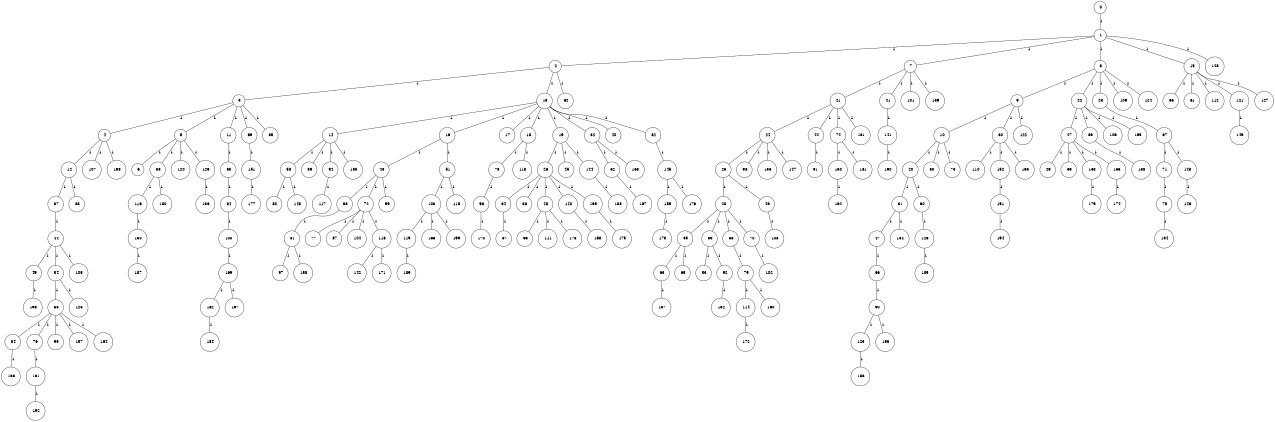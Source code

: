 graph G {
size="8.5,11;"
ratio = "expand;"
fixedsize="true;"
overlap="scale;"
node[shape=circle,width=.12,hight=.12,fontsize=12]
edge[fontsize=12]

0[label=" 0" color=black, pos="2.6597303,0.56934702!"];
1[label=" 1" color=black, pos="2.0654699,0.50088677!"];
2[label=" 2" color=black, pos="0.34229047,2.9841739!"];
3[label=" 3" color=black, pos="2.1318022,2.2778835!"];
4[label=" 4" color=black, pos="0.75801669,0.89549208!"];
5[label=" 5" color=black, pos="1.1717541,2.7240384!"];
6[label=" 6" color=black, pos="0.57388525,0.79838576!"];
7[label=" 7" color=black, pos="2.7876019,1.3711161!"];
8[label=" 8" color=black, pos="2.6880239,1.3861461!"];
9[label=" 9" color=black, pos="0.83410696,0.012990919!"];
10[label=" 10" color=black, pos="2.1280128,0.76222662!"];
11[label=" 11" color=black, pos="2.834024,1.479067!"];
12[label=" 12" color=black, pos="1.000058,0.99880373!"];
13[label=" 13" color=black, pos="2.3120472,0.81199631!"];
14[label=" 14" color=black, pos="1.4062691,2.7425337!"];
15[label=" 15" color=black, pos="1.0902406,2.6412031!"];
16[label=" 16" color=black, pos="0.054112894,1.5317582!"];
17[label=" 17" color=black, pos="2.9143822,2.0646173!"];
18[label=" 18" color=black, pos="1.541914,2.30221!"];
19[label=" 19" color=black, pos="2.8669541,0.96797871!"];
20[label=" 20" color=black, pos="0.15583598,1.0388242!"];
21[label=" 21" color=black, pos="0.68962453,2.3538156!"];
22[label=" 22" color=black, pos="0.46120262,0.28976464!"];
23[label=" 23" color=black, pos="1.2099991,2.3297076!"];
24[label=" 24" color=black, pos="0.95831704,0.15233186!"];
25[label=" 25" color=black, pos="0.40621503,2.9150941!"];
26[label=" 26" color=black, pos="0.043793031,2.324067!"];
27[label=" 27" color=black, pos="1.998581,2.7777592!"];
28[label=" 28" color=black, pos="1.2588281,0.62230018!"];
29[label=" 29" color=black, pos="1.667404,0.044346317!"];
30[label=" 30" color=black, pos="1.0724651,0.68004977!"];
31[label=" 31" color=black, pos="0.26507874,0.54657621!"];
32[label=" 32" color=black, pos="1.8712233,1.096095!"];
33[label=" 33" color=black, pos="1.9158572,1.2255673!"];
34[label=" 34" color=black, pos="0.2284932,0.87039732!"];
35[label=" 35" color=black, pos="0.84168003,0.38149125!"];
36[label=" 36" color=black, pos="1.4647399,0.048960845!"];
37[label=" 37" color=black, pos="2.9799072,2.2607504!"];
38[label=" 38" color=black, pos="2.4274181,1.3348365!"];
39[label=" 39" color=black, pos="2.9505576,0.91589264!"];
40[label=" 40" color=black, pos="0.58032078,0.099219247!"];
41[label=" 41" color=black, pos="0.023176706,0.45582821!"];
42[label=" 42" color=black, pos="2.8744209,0.47874415!"];
43[label=" 43" color=black, pos="0.97438202,2.8166091!"];
44[label=" 44" color=black, pos="2.8640268,2.5712658!"];
45[label=" 45" color=black, pos="1.9588771,2.8963063!"];
46[label=" 46" color=black, pos="2.7728164,1.0787921!"];
47[label=" 47" color=black, pos="2.1125555,0.5451549!"];
48[label=" 48" color=black, pos="1.0066723,2.1890543!"];
49[label=" 49" color=black, pos="1.9691607,2.281519!"];
50[label=" 50" color=black, pos="0.97110803,0.55968256!"];
51[label=" 51" color=black, pos="2.6204985,0.38461196!"];
52[label=" 52" color=black, pos="0.24186162,1.3284594!"];
53[label=" 53" color=black, pos="0.78789391,1.587034!"];
54[label=" 54" color=black, pos="2.4559085,1.2840843!"];
55[label=" 55" color=black, pos="2.6605108,0.26134036!"];
56[label=" 56" color=black, pos="0.4736133,0.6970322!"];
57[label=" 57" color=black, pos="2.0952772,0.28635565!"];
58[label=" 58" color=black, pos="2.7388143,2.0118752!"];
59[label=" 59" color=black, pos="2.2223299,2.8438381!"];
60[label=" 60" color=black, pos="1.3523649,1.6649302!"];
61[label=" 61" color=black, pos="2.3970631,0.70096909!"];
62[label=" 62" color=black, pos="0.91779026,0.42143566!"];
63[label=" 63" color=black, pos="1.8142925,0.24548421!"];
64[label=" 64" color=black, pos="1.1331707,2.7306798!"];
65[label=" 65" color=black, pos="2.9210676,2.294833!"];
66[label=" 66" color=black, pos="1.8630737,2.0191946!"];
67[label=" 67" color=black, pos="1.7031954,1.5495951!"];
68[label=" 68" color=black, pos="2.0353301,1.1958192!"];
69[label=" 69" color=black, pos="2.4664895,2.2853648!"];
70[label=" 70" color=black, pos="1.8818416,1.9625808!"];
71[label=" 71" color=black, pos="1.3895765,0.98403993!"];
72[label=" 72" color=black, pos="0.15058142,2.751195!"];
73[label=" 73" color=black, pos="2.7317553,2.7315308!"];
74[label=" 74" color=black, pos="0.35273628,1.6802325!"];
75[label=" 75" color=black, pos="0.6137581,0.11149204!"];
76[label=" 76" color=black, pos="2.4443529,1.0814814!"];
77[label=" 77" color=black, pos="2.2040994,0.29512211!"];
78[label=" 78" color=black, pos="1.0736468,2.7820752!"];
79[label=" 79" color=black, pos="1.4657679,0.98597054!"];
80[label=" 80" color=black, pos="2.4808348,0.68799833!"];
81[label=" 81" color=black, pos="2.7831936,0.80741906!"];
82[label=" 82" color=black, pos="1.1702546,1.1918616!"];
83[label=" 83" color=black, pos="2.7174792,1.4331009!"];
84[label=" 84" color=black, pos="2.6106648,1.0726745!"];
85[label=" 85" color=black, pos="2.8814286,1.9007053!"];
86[label=" 86" color=black, pos="1.6254995,2.4182988!"];
87[label=" 87" color=black, pos="2.4488956,0.70761673!"];
88[label=" 88" color=black, pos="0.14143489,1.1423205!"];
89[label=" 89" color=black, pos="0.81514423,1.0605584!"];
90[label=" 90" color=black, pos="2.4373912,1.7694115!"];
91[label=" 91" color=black, pos="0.55577367,0.31670246!"];
92[label=" 92" color=black, pos="1.7170947,0.98120281!"];
93[label=" 93" color=black, pos="1.7571735,2.5535988!"];
94[label=" 94" color=black, pos="0.56468861,2.4739404!"];
95[label=" 95" color=black, pos="2.3761669,0.94331457!"];
96[label=" 96" color=black, pos="2.5771722,0.44223026!"];
97[label=" 97" color=black, pos="2.0353746,0.37771519!"];
98[label=" 98" color=black, pos="0.75520869,0.62763619!"];
99[label=" 99" color=black, pos="2.349639,2.4774209!"];
100[label=" 100" color=black, pos="0.33371556,2.6652571!"];
101[label=" 101" color=black, pos="2.3405318,0.473562!"];
102[label=" 102" color=black, pos="0.19075342,1.9188046!"];
103[label=" 103" color=black, pos="0.12905943,0.084522031!"];
104[label=" 104" color=black, pos="1.9477542,1.098548!"];
105[label=" 105" color=black, pos="1.029541,0.45589471!"];
106[label=" 106" color=black, pos="2.6233898,2.095732!"];
107[label=" 107" color=black, pos="0.02786954,0.039762635!"];
108[label=" 108" color=black, pos="1.0317766,1.4524741!"];
109[label=" 109" color=black, pos="2.9238756,2.2775288!"];
110[label=" 110" color=black, pos="2.8735385,2.6815493!"];
111[label=" 111" color=black, pos="2.0584526,2.7088295!"];
112[label=" 112" color=black, pos="0.29282362,0.98933573!"];
113[label=" 113" color=black, pos="0.28364065,1.1071142!"];
114[label=" 114" color=black, pos="1.5287613,2.8800594!"];
115[label=" 115" color=black, pos="1.7759991,2.918216!"];
116[label=" 116" color=black, pos="1.6248417,2.1800841!"];
117[label=" 117" color=black, pos="0.29672626,2.6633463!"];
118[label=" 118" color=black, pos="2.6539464,1.1728627!"];
119[label=" 119" color=black, pos="0.11096698,0.71860584!"];
120[label=" 120" color=black, pos="1.6890697,1.7261552!"];
121[label=" 121" color=black, pos="0.15317201,2.8797408!"];
122[label=" 122" color=black, pos="0.036115659,0.23856423!"];
123[label=" 123" color=black, pos="1.6796222,0.61989052!"];
124[label=" 124" color=black, pos="2.5274703,0.85318121!"];
125[label=" 125" color=black, pos="1.2575876,0.99446134!"];
126[label=" 126" color=black, pos="2.8614232,2.623933!"];
127[label=" 127" color=black, pos="0.049016217,2.3761808!"];
128[label=" 128" color=black, pos="0.050480421,2.7107962!"];
129[label=" 129" color=black, pos="0.93560537,2.8855858!"];
130[label=" 130" color=black, pos="2.3503372,1.7838358!"];
131[label=" 131" color=black, pos="1.2809302,2.3344233!"];
132[label=" 132" color=black, pos="2.203701,2.6325971!"];
133[label=" 133" color=black, pos="1.704132,2.3728226!"];
134[label=" 134" color=black, pos="0.7943825,0.5379454!"];
135[label=" 135" color=black, pos="1.3392945,1.5814846!"];
136[label=" 136" color=black, pos="1.0164621,2.5934273!"];
137[label=" 137" color=black, pos="2.8828179,1.9237885!"];
138[label=" 138" color=black, pos="0.60316312,2.2631145!"];
139[label=" 139" color=black, pos="1.1113507,1.6924939!"];
140[label=" 140" color=black, pos="1.7851422,0.77634029!"];
141[label=" 141" color=black, pos="1.9521495,0.054829416!"];
142[label=" 142" color=black, pos="0.14591852,1.5899307!"];
143[label=" 143" color=black, pos="1.506901,1.8749879!"];
144[label=" 144" color=black, pos="0.46369617,1.4754306!"];
145[label=" 145" color=black, pos="1.9474283,2.5796692!"];
146[label=" 146" color=black, pos="2.1068435,2.4346848!"];
147[label=" 147" color=black, pos="1.4403213,0.53324592!"];
148[label=" 148" color=black, pos="1.4522697,0.71473771!"];
149[label=" 149" color=black, pos="1.4587491,2.1509512!"];
150[label=" 150" color=black, pos="0.36234194,2.0898806!"];
151[label=" 151" color=black, pos="0.91229719,1.392606!"];
152[label=" 152" color=black, pos="0.43328369,1.7225074!"];
153[label=" 153" color=black, pos="0.26725581,2.9313034!"];
154[label=" 154" color=black, pos="2.1449602,2.5922935!"];
155[label=" 155" color=black, pos="2.4931668,2.810745!"];
156[label=" 156" color=black, pos="1.4351257,2.3498557!"];
157[label=" 157" color=black, pos="2.2950499,2.4985424!"];
158[label=" 158" color=black, pos="0.24168871,0.52663475!"];
159[label=" 159" color=black, pos="1.5532915,2.5299793!"];
160[label=" 160" color=black, pos="2.7872775,2.3672872!"];
161[label=" 161" color=black, pos="1.5546633,0.4286326!"];
162[label=" 162" color=black, pos="0.6645788,1.284905!"];
163[label=" 163" color=black, pos="1.1464656,2.1031821!"];
164[label=" 164" color=black, pos="2.6211327,2.4754661!"];
165[label=" 165" color=black, pos="2.9538446,2.5735745!"];
166[label=" 166" color=black, pos="0.56243155,0.34951926!"];
167[label=" 167" color=black, pos="1.01945,1.1022983!"];
168[label=" 168" color=black, pos="0.13198521,1.8612607!"];
169[label=" 169" color=black, pos="0.76817615,2.3862719!"];
170[label=" 170" color=black, pos="0.31081947,0.59050057!"];
171[label=" 171" color=black, pos="1.7668269,1.0388764!"];
172[label=" 172" color=black, pos="0.14672049,0.30414223!"];
173[label=" 173" color=black, pos="1.488351,0.29609848!"];
174[label=" 174" color=black, pos="2.9779259,0.16650562!"];
175[label=" 175" color=black, pos="1.5251163,0.80410336!"];
176[label=" 176" color=black, pos="0.73838946,0.34374992!"];
177[label=" 177" color=black, pos="2.9552574,2.9393206!"];
178[label=" 178" color=black, pos="0.40119867,0.72336197!"];
179[label=" 179" color=black, pos="2.2235038,1.5559851!"];
180[label=" 180" color=black, pos="0.27658081,2.4707894!"];
181[label=" 181" color=black, pos="2.737844,1.8157143!"];
182[label=" 182" color=black, pos="2.4125057,1.7131458!"];
183[label=" 183" color=black, pos="2.2510239,0.59472338!"];
184[label=" 184" color=black, pos="1.1826133,2.4959789!"];
185[label=" 185" color=black, pos="2.6684951,1.4039476!"];
186[label=" 186" color=black, pos="1.9651206,1.2377193!"];
187[label=" 187" color=black, pos="0.88954792,0.55884874!"];
188[label=" 188" color=black, pos="2.6538318,2.9310605!"];
189[label=" 189" color=black, pos="2.7965261,2.1074458!"];
190[label=" 190" color=black, pos="1.7289947,1.1466537!"];
191[label=" 191" color=black, pos="0.33784085,0.96943191!"];
192[label=" 192" color=black, pos="0.67985037,2.6583248!"];
193[label=" 193" color=black, pos="2.9007103,0.41803929!"];
194[label=" 194" color=black, pos="2.189582,2.0544553!"];
195[label=" 195" color=black, pos="2.4494631,0.24525863!"];
196[label=" 196" color=black, pos="2.6429423,1.4949707!"];
197[label=" 197" color=black, pos="2.923094,2.6485001!"];
198[label=" 198" color=black, pos="1.4230082,0.6321073!"];
199[label=" 199" color=black, pos="2.5365309,2.2813031!"];
0--1[label="1"]
1--2[label="1"]
1--7[label="1"]
1--8[label="1"]
1--15[label="1"]
1--128[label="1"]
2--3[label="1"]
2--13[label="1"]
2--62[label="1"]
3--4[label="1"]
3--5[label="1"]
3--11[label="1"]
3--69[label="1"]
3--85[label="1"]
4--12[label="1"]
4--107[label="1"]
4--198[label="1"]
5--6[label="1"]
5--33[label="1"]
5--120[label="1"]
5--129[label="1"]
7--21[label="1"]
7--41[label="1"]
7--101[label="1"]
7--139[label="1"]
8--9[label="1"]
8--22[label="1"]
8--23[label="1"]
8--109[label="1"]
8--124[label="1"]
9--10[label="1"]
9--30[label="1"]
9--122[label="1"]
10--20[label="1"]
10--50[label="1"]
10--73[label="1"]
11--83[label="1"]
12--37[label="1"]
12--88[label="1"]
13--14[label="1"]
13--16[label="1"]
13--17[label="1"]
13--18[label="1"]
13--19[label="1"]
13--32[label="1"]
13--40[label="1"]
13--82[label="1"]
14--58[label="1"]
14--89[label="1"]
14--94[label="1"]
14--183[label="1"]
15--36[label="1"]
15--61[label="1"]
15--112[label="1"]
15--121[label="1"]
15--127[label="1"]
16--43[label="1"]
16--51[label="1"]
18--78[label="1"]
18--113[label="1"]
19--26[label="1"]
19--45[label="1"]
19--144[label="1"]
20--31[label="1"]
20--60[label="1"]
21--24[label="1"]
21--42[label="1"]
21--74[label="1"]
21--131[label="1"]
22--27[label="1"]
22--86[label="1"]
22--106[label="1"]
22--195[label="1"]
23--67[label="1"]
24--25[label="1"]
24--98[label="1"]
24--135[label="1"]
24--147[label="1"]
25--28[label="1"]
25--46[label="1"]
26--34[label="1"]
26--38[label="1"]
26--48[label="1"]
26--140[label="1"]
26--165[label="1"]
27--29[label="1"]
27--59[label="1"]
27--133[label="1"]
27--155[label="1"]
28--35[label="1"]
28--39[label="1"]
28--56[label="1"]
28--70[label="1"]
30--110[label="1"]
30--152[label="1"]
30--163[label="1"]
31--47[label="1"]
31--154[label="1"]
32--52[label="1"]
32--153[label="1"]
33--116[label="1"]
33--180[label="1"]
34--57[label="1"]
35--63[label="1"]
35--65[label="1"]
37--44[label="1"]
39--53[label="1"]
39--92[label="1"]
41--141[label="1"]
42--91[label="1"]
43--68[label="1"]
43--72[label="1"]
43--99[label="1"]
44--49[label="1"]
44--54[label="1"]
44--105[label="1"]
46--108[label="1"]
47--66[label="1"]
48--96[label="1"]
48--111[label="1"]
48--178[label="1"]
49--193[label="1"]
51--103[label="1"]
51--115[label="1"]
52--167[label="1"]
54--55[label="1"]
54--125[label="1"]
55--64[label="1"]
55--76[label="1"]
55--95[label="1"]
55--157[label="1"]
55--164[label="1"]
56--79[label="1"]
58--80[label="1"]
58--148[label="1"]
60--126[label="1"]
63--137[label="1"]
64--186[label="1"]
66--90[label="1"]
67--71[label="1"]
67--143[label="1"]
68--81[label="1"]
69--151[label="1"]
70--102[label="1"]
71--75[label="1"]
72--77[label="1"]
72--87[label="1"]
72--104[label="1"]
72--118[label="1"]
74--150[label="1"]
74--181[label="1"]
75--134[label="1"]
76--161[label="1"]
78--93[label="1"]
79--114[label="1"]
79--160[label="1"]
81--97[label="1"]
81--158[label="1"]
82--145[label="1"]
83--84[label="1"]
84--100[label="1"]
86--138[label="1"]
90--123[label="1"]
90--196[label="1"]
92--132[label="1"]
93--170[label="1"]
94--117[label="1"]
100--169[label="1"]
103--119[label="1"]
103--166[label="1"]
103--199[label="1"]
114--172[label="1"]
116--130[label="1"]
118--142[label="1"]
118--171[label="1"]
119--189[label="1"]
121--149[label="1"]
123--156[label="1"]
126--185[label="1"]
129--136[label="1"]
130--187[label="1"]
133--179[label="1"]
140--168[label="1"]
141--190[label="1"]
143--146[label="1"]
144--188[label="1"]
145--159[label="1"]
145--176[label="1"]
150--162[label="1"]
151--177[label="1"]
152--191[label="1"]
155--174[label="1"]
159--173[label="1"]
161--192[label="1"]
165--175[label="1"]
169--182[label="1"]
169--197[label="1"]
182--184[label="1"]
191--194[label="1"]

}
